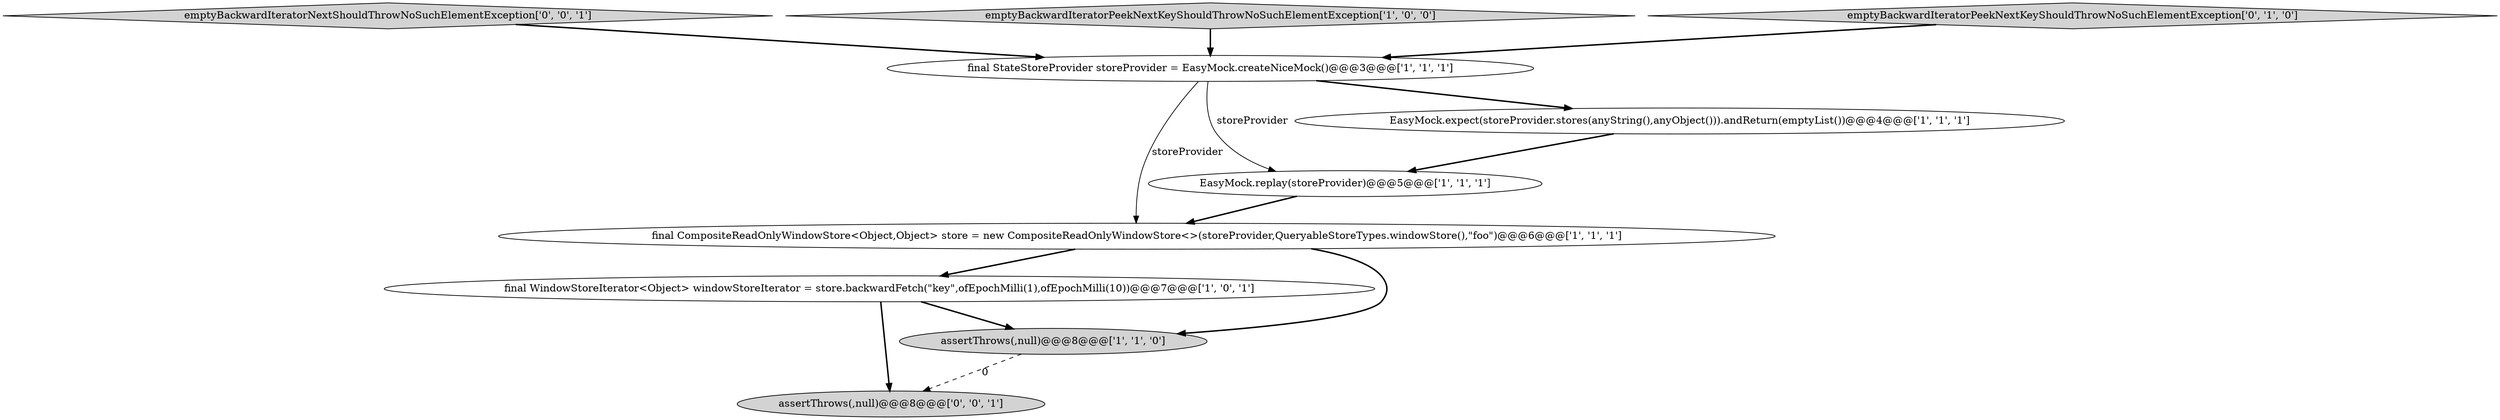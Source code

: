 digraph {
8 [style = filled, label = "assertThrows(,null)@@@8@@@['0', '0', '1']", fillcolor = lightgray, shape = ellipse image = "AAA0AAABBB3BBB"];
9 [style = filled, label = "emptyBackwardIteratorNextShouldThrowNoSuchElementException['0', '0', '1']", fillcolor = lightgray, shape = diamond image = "AAA0AAABBB3BBB"];
6 [style = filled, label = "final CompositeReadOnlyWindowStore<Object,Object> store = new CompositeReadOnlyWindowStore<>(storeProvider,QueryableStoreTypes.windowStore(),\"foo\")@@@6@@@['1', '1', '1']", fillcolor = white, shape = ellipse image = "AAA0AAABBB1BBB"];
5 [style = filled, label = "final WindowStoreIterator<Object> windowStoreIterator = store.backwardFetch(\"key\",ofEpochMilli(1),ofEpochMilli(10))@@@7@@@['1', '0', '1']", fillcolor = white, shape = ellipse image = "AAA0AAABBB1BBB"];
2 [style = filled, label = "EasyMock.replay(storeProvider)@@@5@@@['1', '1', '1']", fillcolor = white, shape = ellipse image = "AAA0AAABBB1BBB"];
4 [style = filled, label = "emptyBackwardIteratorPeekNextKeyShouldThrowNoSuchElementException['1', '0', '0']", fillcolor = lightgray, shape = diamond image = "AAA0AAABBB1BBB"];
1 [style = filled, label = "final StateStoreProvider storeProvider = EasyMock.createNiceMock()@@@3@@@['1', '1', '1']", fillcolor = white, shape = ellipse image = "AAA0AAABBB1BBB"];
3 [style = filled, label = "assertThrows(,null)@@@8@@@['1', '1', '0']", fillcolor = lightgray, shape = ellipse image = "AAA0AAABBB1BBB"];
7 [style = filled, label = "emptyBackwardIteratorPeekNextKeyShouldThrowNoSuchElementException['0', '1', '0']", fillcolor = lightgray, shape = diamond image = "AAA0AAABBB2BBB"];
0 [style = filled, label = "EasyMock.expect(storeProvider.stores(anyString(),anyObject())).andReturn(emptyList())@@@4@@@['1', '1', '1']", fillcolor = white, shape = ellipse image = "AAA0AAABBB1BBB"];
5->3 [style = bold, label=""];
3->8 [style = dashed, label="0"];
6->3 [style = bold, label=""];
5->8 [style = bold, label=""];
6->5 [style = bold, label=""];
4->1 [style = bold, label=""];
7->1 [style = bold, label=""];
1->0 [style = bold, label=""];
1->6 [style = solid, label="storeProvider"];
9->1 [style = bold, label=""];
2->6 [style = bold, label=""];
0->2 [style = bold, label=""];
1->2 [style = solid, label="storeProvider"];
}
